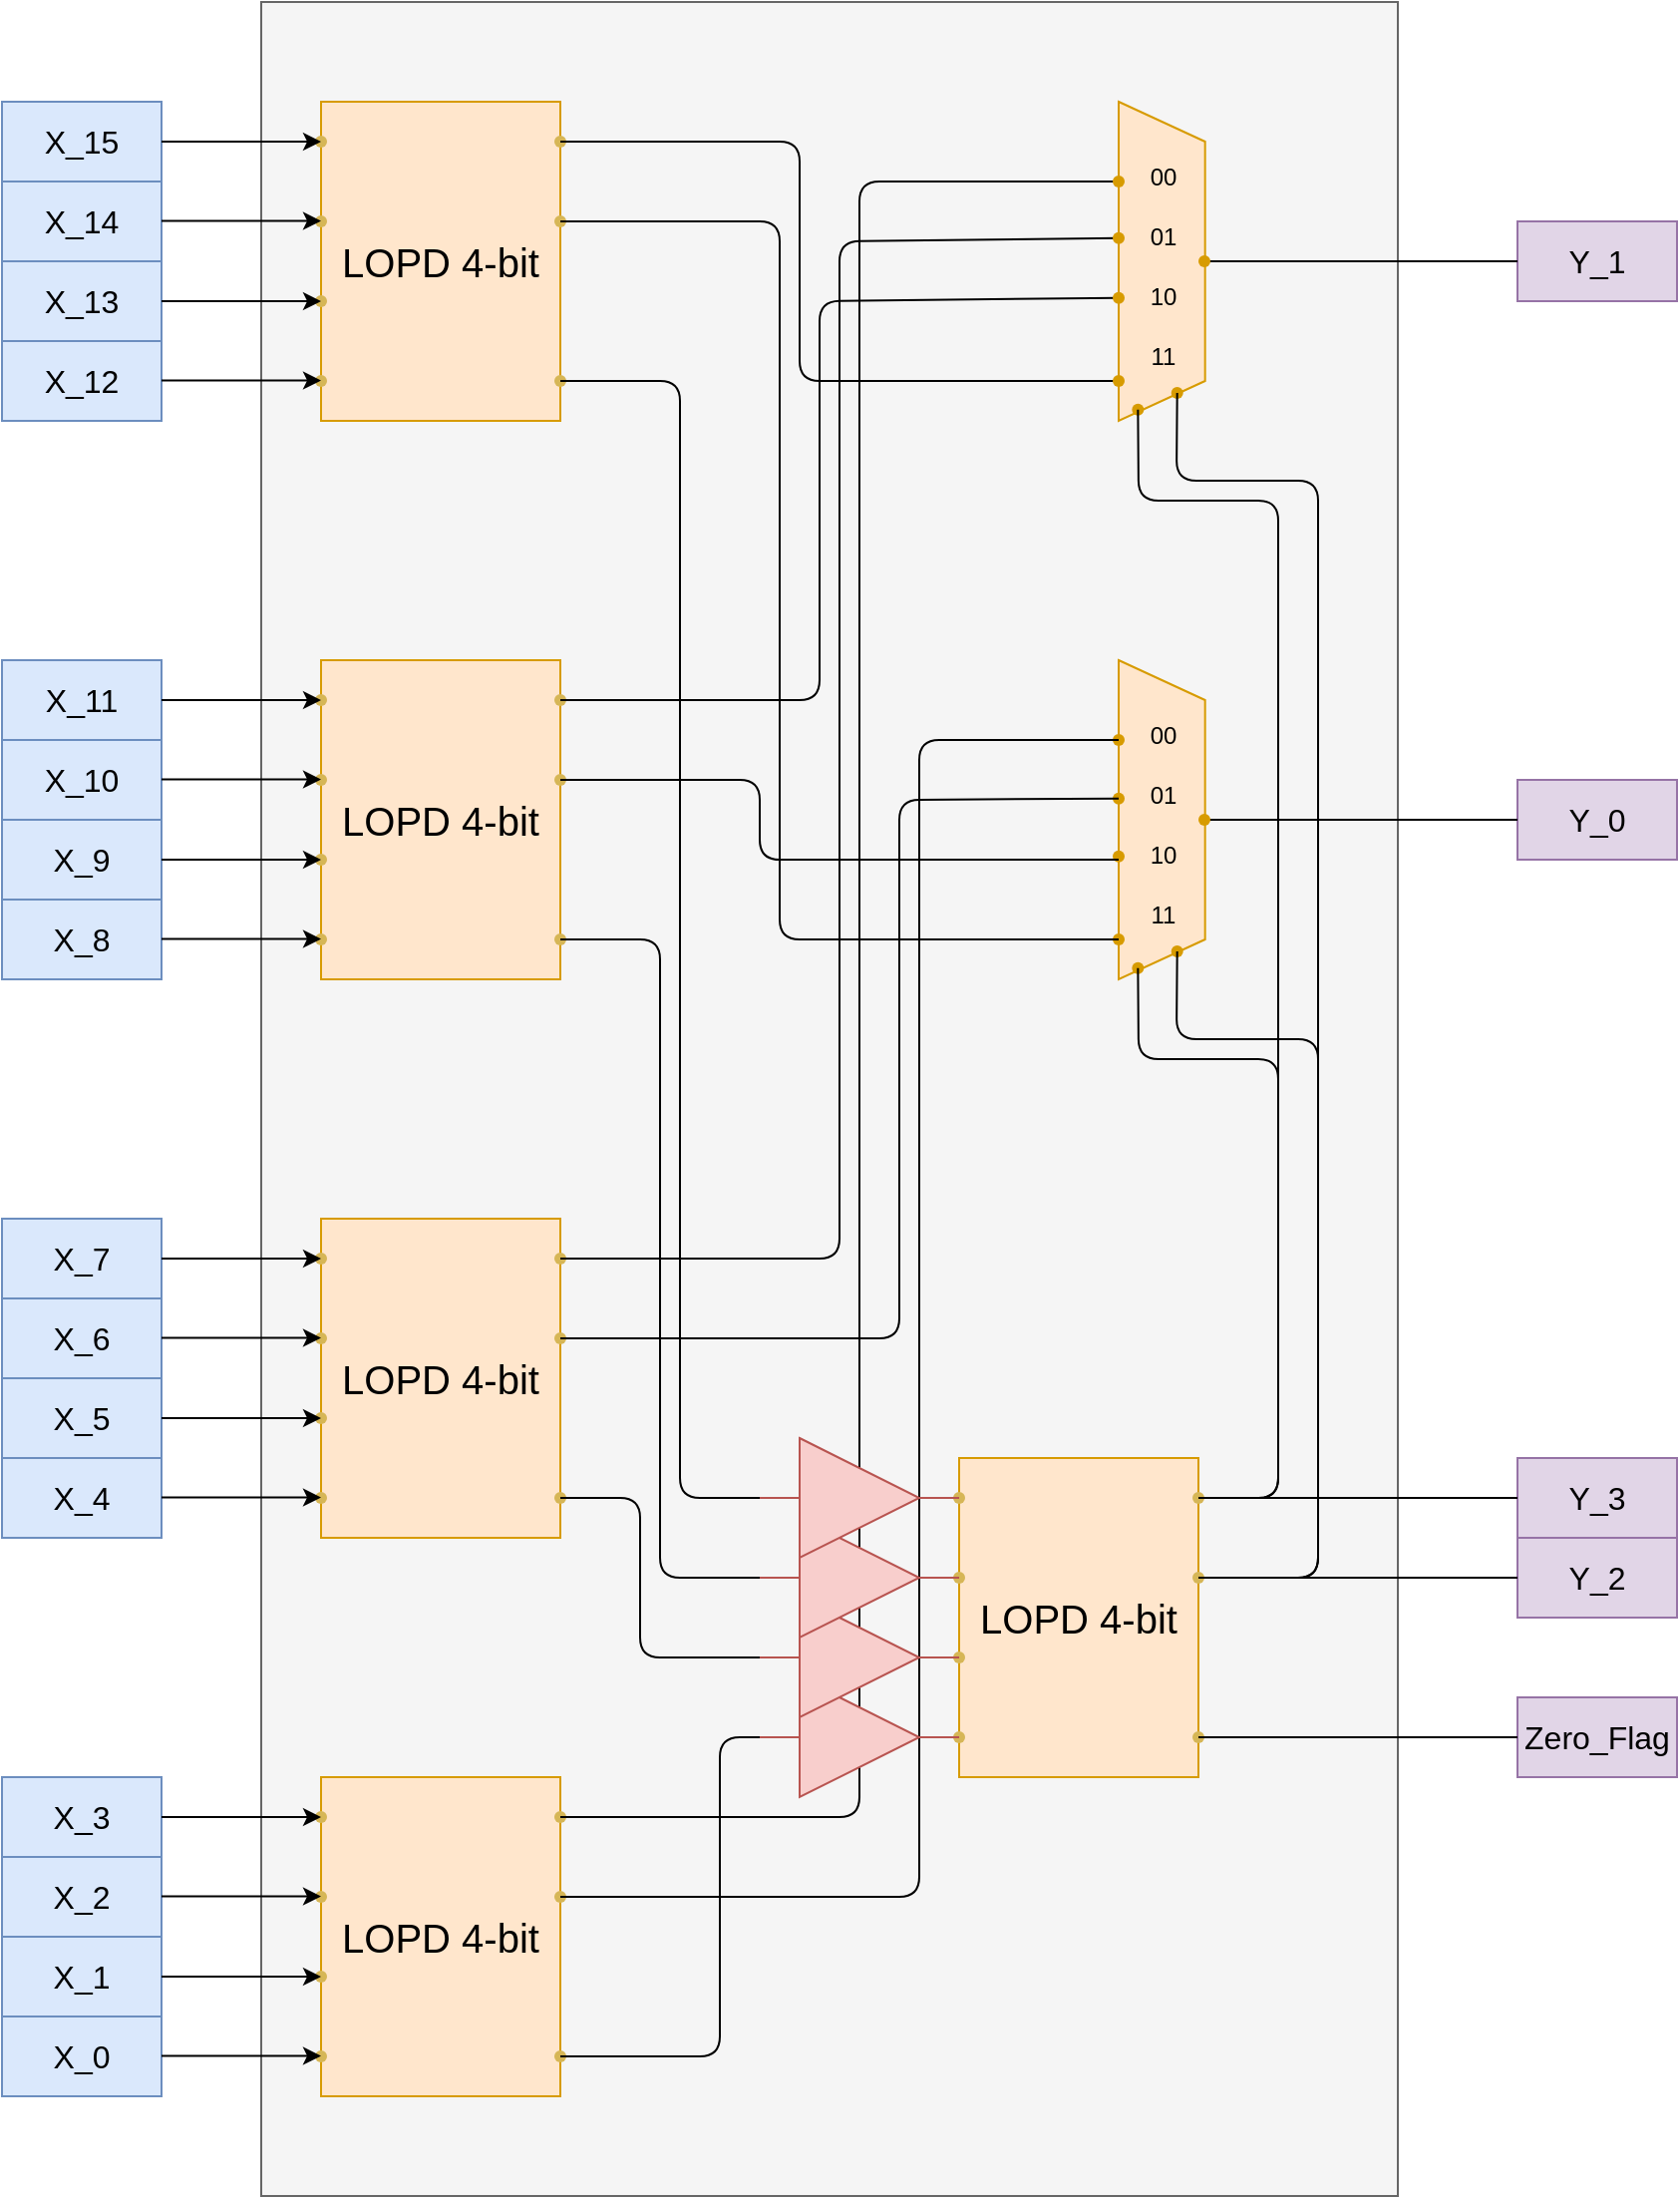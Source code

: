 <mxfile>
    <diagram id="hnjZKtSY5Ycaahe4N8h5" name="Page-1">
        <mxGraphModel dx="1975" dy="1495" grid="1" gridSize="10" guides="1" tooltips="1" connect="1" arrows="1" fold="1" page="1" pageScale="1" pageWidth="850" pageHeight="1100" math="0" shadow="0">
            <root>
                <mxCell id="0"/>
                <mxCell id="1" parent="0"/>
                <mxCell id="177" value="" style="rounded=0;whiteSpace=wrap;html=1;fillColor=#f5f5f5;fontColor=#333333;strokeColor=#666666;" vertex="1" parent="1">
                    <mxGeometry x="130" y="70" width="570" height="1100" as="geometry"/>
                </mxCell>
                <mxCell id="2" value="" style="group" vertex="1" connectable="0" parent="1">
                    <mxGeometry y="120" width="290" height="160" as="geometry"/>
                </mxCell>
                <mxCell id="3" value="" style="group" vertex="1" connectable="0" parent="2">
                    <mxGeometry x="150" width="140" height="160" as="geometry"/>
                </mxCell>
                <mxCell id="4" value="&lt;font style=&quot;font-size: 20px;&quot;&gt;LOPD 4-bit&lt;/font&gt;" style="whiteSpace=wrap;html=1;fillColor=#ffe6cc;strokeColor=#d79b00;" vertex="1" parent="3">
                    <mxGeometry x="10" width="120" height="160" as="geometry"/>
                </mxCell>
                <mxCell id="5" value="" style="shape=waypoint;sketch=0;size=6;pointerEvents=1;points=[];fillColor=#fff2cc;resizable=0;rotatable=0;perimeter=centerPerimeter;snapToPoint=1;strokeColor=#d6b656;" vertex="1" parent="3">
                    <mxGeometry y="10" width="20" height="20" as="geometry"/>
                </mxCell>
                <mxCell id="6" value="" style="shape=waypoint;sketch=0;size=6;pointerEvents=1;points=[];fillColor=#fff2cc;resizable=0;rotatable=0;perimeter=centerPerimeter;snapToPoint=1;strokeColor=#d6b656;" vertex="1" parent="3">
                    <mxGeometry y="50" width="20" height="20" as="geometry"/>
                </mxCell>
                <mxCell id="7" value="" style="shape=waypoint;sketch=0;size=6;pointerEvents=1;points=[];fillColor=#fff2cc;resizable=0;rotatable=0;perimeter=centerPerimeter;snapToPoint=1;strokeColor=#d6b656;" vertex="1" parent="3">
                    <mxGeometry y="90" width="20" height="20" as="geometry"/>
                </mxCell>
                <mxCell id="8" value="" style="shape=waypoint;sketch=0;size=6;pointerEvents=1;points=[];fillColor=#fff2cc;resizable=0;rotatable=0;perimeter=centerPerimeter;snapToPoint=1;strokeColor=#d6b656;" vertex="1" parent="3">
                    <mxGeometry y="130" width="20" height="20" as="geometry"/>
                </mxCell>
                <mxCell id="9" value="" style="shape=waypoint;sketch=0;size=6;pointerEvents=1;points=[];fillColor=#fff2cc;resizable=0;rotatable=0;perimeter=centerPerimeter;snapToPoint=1;strokeColor=#d6b656;" vertex="1" parent="3">
                    <mxGeometry x="120" y="10" width="20" height="20" as="geometry"/>
                </mxCell>
                <mxCell id="10" value="" style="shape=waypoint;sketch=0;size=6;pointerEvents=1;points=[];fillColor=#fff2cc;resizable=0;rotatable=0;perimeter=centerPerimeter;snapToPoint=1;strokeColor=#d6b656;" vertex="1" parent="3">
                    <mxGeometry x="120" y="50" width="20" height="20" as="geometry"/>
                </mxCell>
                <mxCell id="11" value="" style="shape=waypoint;sketch=0;size=6;pointerEvents=1;points=[];fillColor=#fff2cc;resizable=0;rotatable=0;perimeter=centerPerimeter;snapToPoint=1;strokeColor=#d6b656;" vertex="1" parent="3">
                    <mxGeometry x="120" y="130" width="20" height="20" as="geometry"/>
                </mxCell>
                <mxCell id="12" value="&lt;font style=&quot;font-size: 16px;&quot;&gt;X_15&lt;/font&gt;" style="whiteSpace=wrap;html=1;fillColor=#dae8fc;strokeColor=#6c8ebf;" vertex="1" parent="2">
                    <mxGeometry width="80" height="40" as="geometry"/>
                </mxCell>
                <mxCell id="13" value="&lt;font style=&quot;font-size: 16px;&quot;&gt;X_14&lt;/font&gt;" style="whiteSpace=wrap;html=1;fillColor=#dae8fc;strokeColor=#6c8ebf;" vertex="1" parent="2">
                    <mxGeometry y="40" width="80" height="40" as="geometry"/>
                </mxCell>
                <mxCell id="14" value="&lt;font style=&quot;font-size: 16px;&quot;&gt;X_13&lt;/font&gt;" style="whiteSpace=wrap;html=1;fillColor=#dae8fc;strokeColor=#6c8ebf;" vertex="1" parent="2">
                    <mxGeometry y="80" width="80" height="40" as="geometry"/>
                </mxCell>
                <mxCell id="15" value="&lt;font style=&quot;font-size: 16px;&quot;&gt;X_12&lt;/font&gt;" style="whiteSpace=wrap;html=1;fillColor=#dae8fc;strokeColor=#6c8ebf;" vertex="1" parent="2">
                    <mxGeometry y="120" width="80" height="40" as="geometry"/>
                </mxCell>
                <mxCell id="16" value="" style="edgeStyle=none;orthogonalLoop=1;jettySize=auto;html=1;exitX=1;exitY=0.5;exitDx=0;exitDy=0;entryX=0.15;entryY=0.64;entryDx=0;entryDy=0;entryPerimeter=0;" edge="1" parent="2" source="12" target="5">
                    <mxGeometry width="100" relative="1" as="geometry">
                        <mxPoint x="70" y="-10" as="sourcePoint"/>
                        <mxPoint x="170" y="-10" as="targetPoint"/>
                        <Array as="points"/>
                    </mxGeometry>
                </mxCell>
                <mxCell id="17" value="" style="edgeStyle=none;orthogonalLoop=1;jettySize=auto;html=1;exitX=1;exitY=0.5;exitDx=0;exitDy=0;entryX=0.15;entryY=0.64;entryDx=0;entryDy=0;entryPerimeter=0;" edge="1" parent="2">
                    <mxGeometry width="100" relative="1" as="geometry">
                        <mxPoint x="80" y="59.76" as="sourcePoint"/>
                        <mxPoint x="160" y="59.76" as="targetPoint"/>
                        <Array as="points"/>
                    </mxGeometry>
                </mxCell>
                <mxCell id="18" value="" style="edgeStyle=none;orthogonalLoop=1;jettySize=auto;html=1;exitX=1;exitY=0.5;exitDx=0;exitDy=0;entryX=0.15;entryY=0.64;entryDx=0;entryDy=0;entryPerimeter=0;" edge="1" parent="2">
                    <mxGeometry width="100" relative="1" as="geometry">
                        <mxPoint x="80" y="100" as="sourcePoint"/>
                        <mxPoint x="160" y="100" as="targetPoint"/>
                        <Array as="points"/>
                    </mxGeometry>
                </mxCell>
                <mxCell id="19" value="" style="edgeStyle=none;orthogonalLoop=1;jettySize=auto;html=1;exitX=1;exitY=0.5;exitDx=0;exitDy=0;entryX=0.15;entryY=0.64;entryDx=0;entryDy=0;entryPerimeter=0;" edge="1" parent="2">
                    <mxGeometry width="100" relative="1" as="geometry">
                        <mxPoint x="80" y="139.76" as="sourcePoint"/>
                        <mxPoint x="160" y="139.76" as="targetPoint"/>
                        <Array as="points"/>
                    </mxGeometry>
                </mxCell>
                <mxCell id="20" value="" style="group" vertex="1" connectable="0" parent="1">
                    <mxGeometry y="400" width="290" height="160" as="geometry"/>
                </mxCell>
                <mxCell id="21" value="" style="group" vertex="1" connectable="0" parent="20">
                    <mxGeometry x="150" width="140" height="160" as="geometry"/>
                </mxCell>
                <mxCell id="22" value="&lt;font style=&quot;font-size: 20px;&quot;&gt;LOPD 4-bit&lt;/font&gt;" style="whiteSpace=wrap;html=1;fillColor=#ffe6cc;strokeColor=#d79b00;" vertex="1" parent="21">
                    <mxGeometry x="10" width="120" height="160" as="geometry"/>
                </mxCell>
                <mxCell id="23" value="" style="shape=waypoint;sketch=0;size=6;pointerEvents=1;points=[];fillColor=#fff2cc;resizable=0;rotatable=0;perimeter=centerPerimeter;snapToPoint=1;strokeColor=#d6b656;" vertex="1" parent="21">
                    <mxGeometry y="10" width="20" height="20" as="geometry"/>
                </mxCell>
                <mxCell id="24" value="" style="shape=waypoint;sketch=0;size=6;pointerEvents=1;points=[];fillColor=#fff2cc;resizable=0;rotatable=0;perimeter=centerPerimeter;snapToPoint=1;strokeColor=#d6b656;" vertex="1" parent="21">
                    <mxGeometry y="50" width="20" height="20" as="geometry"/>
                </mxCell>
                <mxCell id="25" value="" style="shape=waypoint;sketch=0;size=6;pointerEvents=1;points=[];fillColor=#fff2cc;resizable=0;rotatable=0;perimeter=centerPerimeter;snapToPoint=1;strokeColor=#d6b656;" vertex="1" parent="21">
                    <mxGeometry y="90" width="20" height="20" as="geometry"/>
                </mxCell>
                <mxCell id="26" value="" style="shape=waypoint;sketch=0;size=6;pointerEvents=1;points=[];fillColor=#fff2cc;resizable=0;rotatable=0;perimeter=centerPerimeter;snapToPoint=1;strokeColor=#d6b656;" vertex="1" parent="21">
                    <mxGeometry y="130" width="20" height="20" as="geometry"/>
                </mxCell>
                <mxCell id="27" value="" style="shape=waypoint;sketch=0;size=6;pointerEvents=1;points=[];fillColor=#fff2cc;resizable=0;rotatable=0;perimeter=centerPerimeter;snapToPoint=1;strokeColor=#d6b656;" vertex="1" parent="21">
                    <mxGeometry x="120" y="10" width="20" height="20" as="geometry"/>
                </mxCell>
                <mxCell id="28" value="" style="shape=waypoint;sketch=0;size=6;pointerEvents=1;points=[];fillColor=#fff2cc;resizable=0;rotatable=0;perimeter=centerPerimeter;snapToPoint=1;strokeColor=#d6b656;" vertex="1" parent="21">
                    <mxGeometry x="120" y="50" width="20" height="20" as="geometry"/>
                </mxCell>
                <mxCell id="29" value="" style="shape=waypoint;sketch=0;size=6;pointerEvents=1;points=[];fillColor=#fff2cc;resizable=0;rotatable=0;perimeter=centerPerimeter;snapToPoint=1;strokeColor=#d6b656;" vertex="1" parent="21">
                    <mxGeometry x="120" y="130" width="20" height="20" as="geometry"/>
                </mxCell>
                <mxCell id="30" value="&lt;font style=&quot;font-size: 16px;&quot;&gt;X_11&lt;/font&gt;" style="whiteSpace=wrap;html=1;fillColor=#dae8fc;strokeColor=#6c8ebf;" vertex="1" parent="20">
                    <mxGeometry width="80" height="40" as="geometry"/>
                </mxCell>
                <mxCell id="31" value="&lt;font style=&quot;font-size: 16px;&quot;&gt;X_10&lt;/font&gt;" style="whiteSpace=wrap;html=1;fillColor=#dae8fc;strokeColor=#6c8ebf;" vertex="1" parent="20">
                    <mxGeometry y="40" width="80" height="40" as="geometry"/>
                </mxCell>
                <mxCell id="32" value="&lt;font style=&quot;font-size: 16px;&quot;&gt;X_9&lt;/font&gt;" style="whiteSpace=wrap;html=1;fillColor=#dae8fc;strokeColor=#6c8ebf;" vertex="1" parent="20">
                    <mxGeometry y="80" width="80" height="40" as="geometry"/>
                </mxCell>
                <mxCell id="33" value="&lt;font style=&quot;font-size: 16px;&quot;&gt;X_8&lt;/font&gt;" style="whiteSpace=wrap;html=1;fillColor=#dae8fc;strokeColor=#6c8ebf;" vertex="1" parent="20">
                    <mxGeometry y="120" width="80" height="40" as="geometry"/>
                </mxCell>
                <mxCell id="34" value="" style="edgeStyle=none;orthogonalLoop=1;jettySize=auto;html=1;exitX=1;exitY=0.5;exitDx=0;exitDy=0;entryX=0.15;entryY=0.64;entryDx=0;entryDy=0;entryPerimeter=0;" edge="1" parent="20" source="30" target="23">
                    <mxGeometry width="100" relative="1" as="geometry">
                        <mxPoint x="70" y="-10" as="sourcePoint"/>
                        <mxPoint x="170" y="-10" as="targetPoint"/>
                        <Array as="points"/>
                    </mxGeometry>
                </mxCell>
                <mxCell id="35" value="" style="edgeStyle=none;orthogonalLoop=1;jettySize=auto;html=1;exitX=1;exitY=0.5;exitDx=0;exitDy=0;entryX=0.15;entryY=0.64;entryDx=0;entryDy=0;entryPerimeter=0;" edge="1" parent="20">
                    <mxGeometry width="100" relative="1" as="geometry">
                        <mxPoint x="80" y="59.76" as="sourcePoint"/>
                        <mxPoint x="160" y="59.76" as="targetPoint"/>
                        <Array as="points"/>
                    </mxGeometry>
                </mxCell>
                <mxCell id="36" value="" style="edgeStyle=none;orthogonalLoop=1;jettySize=auto;html=1;exitX=1;exitY=0.5;exitDx=0;exitDy=0;entryX=0.15;entryY=0.64;entryDx=0;entryDy=0;entryPerimeter=0;" edge="1" parent="20">
                    <mxGeometry width="100" relative="1" as="geometry">
                        <mxPoint x="80" y="100" as="sourcePoint"/>
                        <mxPoint x="160" y="100" as="targetPoint"/>
                        <Array as="points"/>
                    </mxGeometry>
                </mxCell>
                <mxCell id="37" value="" style="edgeStyle=none;orthogonalLoop=1;jettySize=auto;html=1;exitX=1;exitY=0.5;exitDx=0;exitDy=0;entryX=0.15;entryY=0.64;entryDx=0;entryDy=0;entryPerimeter=0;" edge="1" parent="20">
                    <mxGeometry width="100" relative="1" as="geometry">
                        <mxPoint x="80" y="139.76" as="sourcePoint"/>
                        <mxPoint x="160" y="139.76" as="targetPoint"/>
                        <Array as="points"/>
                    </mxGeometry>
                </mxCell>
                <mxCell id="38" value="" style="group" vertex="1" connectable="0" parent="1">
                    <mxGeometry y="680" width="290" height="160" as="geometry"/>
                </mxCell>
                <mxCell id="39" value="" style="group" vertex="1" connectable="0" parent="38">
                    <mxGeometry x="150" width="140" height="160" as="geometry"/>
                </mxCell>
                <mxCell id="40" value="&lt;font style=&quot;font-size: 20px;&quot;&gt;LOPD 4-bit&lt;/font&gt;" style="whiteSpace=wrap;html=1;fillColor=#ffe6cc;strokeColor=#d79b00;" vertex="1" parent="39">
                    <mxGeometry x="10" width="120" height="160" as="geometry"/>
                </mxCell>
                <mxCell id="41" value="" style="shape=waypoint;sketch=0;size=6;pointerEvents=1;points=[];fillColor=#fff2cc;resizable=0;rotatable=0;perimeter=centerPerimeter;snapToPoint=1;strokeColor=#d6b656;" vertex="1" parent="39">
                    <mxGeometry y="10" width="20" height="20" as="geometry"/>
                </mxCell>
                <mxCell id="42" value="" style="shape=waypoint;sketch=0;size=6;pointerEvents=1;points=[];fillColor=#fff2cc;resizable=0;rotatable=0;perimeter=centerPerimeter;snapToPoint=1;strokeColor=#d6b656;" vertex="1" parent="39">
                    <mxGeometry y="50" width="20" height="20" as="geometry"/>
                </mxCell>
                <mxCell id="43" value="" style="shape=waypoint;sketch=0;size=6;pointerEvents=1;points=[];fillColor=#fff2cc;resizable=0;rotatable=0;perimeter=centerPerimeter;snapToPoint=1;strokeColor=#d6b656;" vertex="1" parent="39">
                    <mxGeometry y="90" width="20" height="20" as="geometry"/>
                </mxCell>
                <mxCell id="44" value="" style="shape=waypoint;sketch=0;size=6;pointerEvents=1;points=[];fillColor=#fff2cc;resizable=0;rotatable=0;perimeter=centerPerimeter;snapToPoint=1;strokeColor=#d6b656;" vertex="1" parent="39">
                    <mxGeometry y="130" width="20" height="20" as="geometry"/>
                </mxCell>
                <mxCell id="45" value="" style="shape=waypoint;sketch=0;size=6;pointerEvents=1;points=[];fillColor=#fff2cc;resizable=0;rotatable=0;perimeter=centerPerimeter;snapToPoint=1;strokeColor=#d6b656;" vertex="1" parent="39">
                    <mxGeometry x="120" y="10" width="20" height="20" as="geometry"/>
                </mxCell>
                <mxCell id="46" value="" style="shape=waypoint;sketch=0;size=6;pointerEvents=1;points=[];fillColor=#fff2cc;resizable=0;rotatable=0;perimeter=centerPerimeter;snapToPoint=1;strokeColor=#d6b656;" vertex="1" parent="39">
                    <mxGeometry x="120" y="50" width="20" height="20" as="geometry"/>
                </mxCell>
                <mxCell id="47" value="" style="shape=waypoint;sketch=0;size=6;pointerEvents=1;points=[];fillColor=#fff2cc;resizable=0;rotatable=0;perimeter=centerPerimeter;snapToPoint=1;strokeColor=#d6b656;" vertex="1" parent="39">
                    <mxGeometry x="120" y="130" width="20" height="20" as="geometry"/>
                </mxCell>
                <mxCell id="48" value="&lt;font style=&quot;font-size: 16px;&quot;&gt;X_7&lt;/font&gt;" style="whiteSpace=wrap;html=1;fillColor=#dae8fc;strokeColor=#6c8ebf;" vertex="1" parent="38">
                    <mxGeometry width="80" height="40" as="geometry"/>
                </mxCell>
                <mxCell id="49" value="&lt;font style=&quot;font-size: 16px;&quot;&gt;X_6&lt;/font&gt;" style="whiteSpace=wrap;html=1;fillColor=#dae8fc;strokeColor=#6c8ebf;" vertex="1" parent="38">
                    <mxGeometry y="40" width="80" height="40" as="geometry"/>
                </mxCell>
                <mxCell id="50" value="&lt;font style=&quot;font-size: 16px;&quot;&gt;X_5&lt;/font&gt;" style="whiteSpace=wrap;html=1;fillColor=#dae8fc;strokeColor=#6c8ebf;" vertex="1" parent="38">
                    <mxGeometry y="80" width="80" height="40" as="geometry"/>
                </mxCell>
                <mxCell id="51" value="&lt;font style=&quot;font-size: 16px;&quot;&gt;X_4&lt;/font&gt;" style="whiteSpace=wrap;html=1;fillColor=#dae8fc;strokeColor=#6c8ebf;" vertex="1" parent="38">
                    <mxGeometry y="120" width="80" height="40" as="geometry"/>
                </mxCell>
                <mxCell id="52" value="" style="edgeStyle=none;orthogonalLoop=1;jettySize=auto;html=1;exitX=1;exitY=0.5;exitDx=0;exitDy=0;entryX=0.15;entryY=0.64;entryDx=0;entryDy=0;entryPerimeter=0;" edge="1" parent="38" source="48" target="41">
                    <mxGeometry width="100" relative="1" as="geometry">
                        <mxPoint x="70" y="-10" as="sourcePoint"/>
                        <mxPoint x="170" y="-10" as="targetPoint"/>
                        <Array as="points"/>
                    </mxGeometry>
                </mxCell>
                <mxCell id="53" value="" style="edgeStyle=none;orthogonalLoop=1;jettySize=auto;html=1;exitX=1;exitY=0.5;exitDx=0;exitDy=0;entryX=0.15;entryY=0.64;entryDx=0;entryDy=0;entryPerimeter=0;" edge="1" parent="38">
                    <mxGeometry width="100" relative="1" as="geometry">
                        <mxPoint x="80" y="59.76" as="sourcePoint"/>
                        <mxPoint x="160" y="59.76" as="targetPoint"/>
                        <Array as="points"/>
                    </mxGeometry>
                </mxCell>
                <mxCell id="54" value="" style="edgeStyle=none;orthogonalLoop=1;jettySize=auto;html=1;exitX=1;exitY=0.5;exitDx=0;exitDy=0;entryX=0.15;entryY=0.64;entryDx=0;entryDy=0;entryPerimeter=0;" edge="1" parent="38">
                    <mxGeometry width="100" relative="1" as="geometry">
                        <mxPoint x="80" y="100" as="sourcePoint"/>
                        <mxPoint x="160" y="100" as="targetPoint"/>
                        <Array as="points"/>
                    </mxGeometry>
                </mxCell>
                <mxCell id="55" value="" style="edgeStyle=none;orthogonalLoop=1;jettySize=auto;html=1;exitX=1;exitY=0.5;exitDx=0;exitDy=0;entryX=0.15;entryY=0.64;entryDx=0;entryDy=0;entryPerimeter=0;" edge="1" parent="38">
                    <mxGeometry width="100" relative="1" as="geometry">
                        <mxPoint x="80" y="139.76" as="sourcePoint"/>
                        <mxPoint x="160" y="139.76" as="targetPoint"/>
                        <Array as="points"/>
                    </mxGeometry>
                </mxCell>
                <mxCell id="56" value="" style="group" vertex="1" connectable="0" parent="1">
                    <mxGeometry y="960" width="290" height="160" as="geometry"/>
                </mxCell>
                <mxCell id="57" value="" style="group" vertex="1" connectable="0" parent="56">
                    <mxGeometry x="150" width="140" height="160" as="geometry"/>
                </mxCell>
                <mxCell id="58" value="&lt;font style=&quot;font-size: 20px;&quot;&gt;LOPD 4-bit&lt;/font&gt;" style="whiteSpace=wrap;html=1;fillColor=#ffe6cc;strokeColor=#d79b00;" vertex="1" parent="57">
                    <mxGeometry x="10" width="120" height="160" as="geometry"/>
                </mxCell>
                <mxCell id="59" value="" style="shape=waypoint;sketch=0;size=6;pointerEvents=1;points=[];fillColor=#fff2cc;resizable=0;rotatable=0;perimeter=centerPerimeter;snapToPoint=1;strokeColor=#d6b656;" vertex="1" parent="57">
                    <mxGeometry y="10" width="20" height="20" as="geometry"/>
                </mxCell>
                <mxCell id="60" value="" style="shape=waypoint;sketch=0;size=6;pointerEvents=1;points=[];fillColor=#fff2cc;resizable=0;rotatable=0;perimeter=centerPerimeter;snapToPoint=1;strokeColor=#d6b656;" vertex="1" parent="57">
                    <mxGeometry y="50" width="20" height="20" as="geometry"/>
                </mxCell>
                <mxCell id="61" value="" style="shape=waypoint;sketch=0;size=6;pointerEvents=1;points=[];fillColor=#fff2cc;resizable=0;rotatable=0;perimeter=centerPerimeter;snapToPoint=1;strokeColor=#d6b656;" vertex="1" parent="57">
                    <mxGeometry y="90" width="20" height="20" as="geometry"/>
                </mxCell>
                <mxCell id="62" value="" style="shape=waypoint;sketch=0;size=6;pointerEvents=1;points=[];fillColor=#fff2cc;resizable=0;rotatable=0;perimeter=centerPerimeter;snapToPoint=1;strokeColor=#d6b656;" vertex="1" parent="57">
                    <mxGeometry y="130" width="20" height="20" as="geometry"/>
                </mxCell>
                <mxCell id="63" value="" style="shape=waypoint;sketch=0;size=6;pointerEvents=1;points=[];fillColor=#fff2cc;resizable=0;rotatable=0;perimeter=centerPerimeter;snapToPoint=1;strokeColor=#d6b656;" vertex="1" parent="57">
                    <mxGeometry x="120" y="10" width="20" height="20" as="geometry"/>
                </mxCell>
                <mxCell id="64" value="" style="shape=waypoint;sketch=0;size=6;pointerEvents=1;points=[];fillColor=#fff2cc;resizable=0;rotatable=0;perimeter=centerPerimeter;snapToPoint=1;strokeColor=#d6b656;" vertex="1" parent="57">
                    <mxGeometry x="120" y="50" width="20" height="20" as="geometry"/>
                </mxCell>
                <mxCell id="65" value="" style="shape=waypoint;sketch=0;size=6;pointerEvents=1;points=[];fillColor=#fff2cc;resizable=0;rotatable=0;perimeter=centerPerimeter;snapToPoint=1;strokeColor=#d6b656;" vertex="1" parent="57">
                    <mxGeometry x="120" y="130" width="20" height="20" as="geometry"/>
                </mxCell>
                <mxCell id="66" value="&lt;font style=&quot;font-size: 16px;&quot;&gt;X_3&lt;/font&gt;" style="whiteSpace=wrap;html=1;fillColor=#dae8fc;strokeColor=#6c8ebf;" vertex="1" parent="56">
                    <mxGeometry width="80" height="40" as="geometry"/>
                </mxCell>
                <mxCell id="67" value="&lt;font style=&quot;font-size: 16px;&quot;&gt;X_2&lt;/font&gt;" style="whiteSpace=wrap;html=1;fillColor=#dae8fc;strokeColor=#6c8ebf;" vertex="1" parent="56">
                    <mxGeometry y="40" width="80" height="40" as="geometry"/>
                </mxCell>
                <mxCell id="68" value="&lt;font style=&quot;font-size: 16px;&quot;&gt;X_1&lt;/font&gt;" style="whiteSpace=wrap;html=1;fillColor=#dae8fc;strokeColor=#6c8ebf;" vertex="1" parent="56">
                    <mxGeometry y="80" width="80" height="40" as="geometry"/>
                </mxCell>
                <mxCell id="69" value="&lt;font style=&quot;font-size: 16px;&quot;&gt;X_0&lt;/font&gt;" style="whiteSpace=wrap;html=1;fillColor=#dae8fc;strokeColor=#6c8ebf;" vertex="1" parent="56">
                    <mxGeometry y="120" width="80" height="40" as="geometry"/>
                </mxCell>
                <mxCell id="70" value="" style="edgeStyle=none;orthogonalLoop=1;jettySize=auto;html=1;exitX=1;exitY=0.5;exitDx=0;exitDy=0;entryX=0.15;entryY=0.64;entryDx=0;entryDy=0;entryPerimeter=0;" edge="1" parent="56" source="66" target="59">
                    <mxGeometry width="100" relative="1" as="geometry">
                        <mxPoint x="70" y="-10" as="sourcePoint"/>
                        <mxPoint x="170" y="-10" as="targetPoint"/>
                        <Array as="points"/>
                    </mxGeometry>
                </mxCell>
                <mxCell id="71" value="" style="edgeStyle=none;orthogonalLoop=1;jettySize=auto;html=1;exitX=1;exitY=0.5;exitDx=0;exitDy=0;entryX=0.15;entryY=0.64;entryDx=0;entryDy=0;entryPerimeter=0;" edge="1" parent="56">
                    <mxGeometry width="100" relative="1" as="geometry">
                        <mxPoint x="80" y="59.76" as="sourcePoint"/>
                        <mxPoint x="160" y="59.76" as="targetPoint"/>
                        <Array as="points"/>
                    </mxGeometry>
                </mxCell>
                <mxCell id="72" value="" style="edgeStyle=none;orthogonalLoop=1;jettySize=auto;html=1;exitX=1;exitY=0.5;exitDx=0;exitDy=0;entryX=0.15;entryY=0.64;entryDx=0;entryDy=0;entryPerimeter=0;" edge="1" parent="56">
                    <mxGeometry width="100" relative="1" as="geometry">
                        <mxPoint x="80" y="100" as="sourcePoint"/>
                        <mxPoint x="160" y="100" as="targetPoint"/>
                        <Array as="points"/>
                    </mxGeometry>
                </mxCell>
                <mxCell id="73" value="" style="edgeStyle=none;orthogonalLoop=1;jettySize=auto;html=1;exitX=1;exitY=0.5;exitDx=0;exitDy=0;entryX=0.15;entryY=0.64;entryDx=0;entryDy=0;entryPerimeter=0;" edge="1" parent="56">
                    <mxGeometry width="100" relative="1" as="geometry">
                        <mxPoint x="80" y="139.76" as="sourcePoint"/>
                        <mxPoint x="160" y="139.76" as="targetPoint"/>
                        <Array as="points"/>
                    </mxGeometry>
                </mxCell>
                <mxCell id="104" value="" style="endArrow=none;html=1;entryX=0.364;entryY=0.617;entryDx=0;entryDy=0;entryPerimeter=0;exitX=0.96;exitY=0.45;exitDx=0;exitDy=0;exitPerimeter=0;" edge="1" parent="1" source="63" target="88">
                    <mxGeometry width="50" height="50" relative="1" as="geometry">
                        <mxPoint x="390" y="100" as="sourcePoint"/>
                        <mxPoint x="440" y="50" as="targetPoint"/>
                        <Array as="points">
                            <mxPoint x="430" y="980"/>
                            <mxPoint x="430" y="160"/>
                        </Array>
                    </mxGeometry>
                </mxCell>
                <mxCell id="105" value="" style="endArrow=none;html=1;exitX=0.96;exitY=0.64;exitDx=0;exitDy=0;exitPerimeter=0;entryX=0.007;entryY=0.283;entryDx=0;entryDy=0;entryPerimeter=0;" edge="1" parent="1" source="9" target="91">
                    <mxGeometry width="50" height="50" relative="1" as="geometry">
                        <mxPoint x="400" y="110" as="sourcePoint"/>
                        <mxPoint x="500" y="240" as="targetPoint"/>
                        <Array as="points">
                            <mxPoint x="400" y="140"/>
                            <mxPoint x="400" y="260"/>
                        </Array>
                    </mxGeometry>
                </mxCell>
                <mxCell id="106" value="" style="endArrow=none;html=1;exitX=1.055;exitY=0.688;exitDx=0;exitDy=0;exitPerimeter=0;entryX=0.198;entryY=0.938;entryDx=0;entryDy=0;entryPerimeter=0;" edge="1" parent="1" source="27" target="90">
                    <mxGeometry width="50" height="50" relative="1" as="geometry">
                        <mxPoint x="340" y="420" as="sourcePoint"/>
                        <mxPoint x="390" y="370" as="targetPoint"/>
                        <Array as="points">
                            <mxPoint x="410" y="420"/>
                            <mxPoint x="410" y="220"/>
                        </Array>
                    </mxGeometry>
                </mxCell>
                <mxCell id="107" value="" style="endArrow=none;html=1;entryX=0.102;entryY=0.104;entryDx=0;entryDy=0;entryPerimeter=0;exitX=0.983;exitY=0.426;exitDx=0;exitDy=0;exitPerimeter=0;" edge="1" parent="1" source="45" target="89">
                    <mxGeometry width="50" height="50" relative="1" as="geometry">
                        <mxPoint x="400" y="110" as="sourcePoint"/>
                        <mxPoint x="450" y="60" as="targetPoint"/>
                        <Array as="points">
                            <mxPoint x="420" y="700"/>
                            <mxPoint x="420" y="190"/>
                        </Array>
                    </mxGeometry>
                </mxCell>
                <mxCell id="108" value="&lt;font style=&quot;font-size: 16px;&quot;&gt;Y_0&lt;/font&gt;" style="whiteSpace=wrap;html=1;fillColor=#e1d5e7;strokeColor=#9673a6;" vertex="1" parent="1">
                    <mxGeometry x="760" y="460" width="80" height="40" as="geometry"/>
                </mxCell>
                <mxCell id="109" value="&lt;font style=&quot;font-size: 16px;&quot;&gt;Y_1&lt;/font&gt;" style="whiteSpace=wrap;html=1;fillColor=#e1d5e7;strokeColor=#9673a6;" vertex="1" parent="1">
                    <mxGeometry x="760" y="180" width="80" height="40" as="geometry"/>
                </mxCell>
                <mxCell id="110" value="" style="endArrow=none;html=1;exitX=0.814;exitY=0.428;exitDx=0;exitDy=0;exitPerimeter=0;entryX=0;entryY=0.5;entryDx=0;entryDy=0;" edge="1" parent="1" source="92" target="109">
                    <mxGeometry width="50" height="50" relative="1" as="geometry">
                        <mxPoint x="750" y="310" as="sourcePoint"/>
                        <mxPoint x="800" y="260" as="targetPoint"/>
                    </mxGeometry>
                </mxCell>
                <mxCell id="111" value="" style="endArrow=none;html=1;exitX=0.729;exitY=0.4;exitDx=0;exitDy=0;exitPerimeter=0;entryX=0;entryY=0.5;entryDx=0;entryDy=0;" edge="1" parent="1" source="135" target="108">
                    <mxGeometry width="50" height="50" relative="1" as="geometry">
                        <mxPoint x="613" y="210" as="sourcePoint"/>
                        <mxPoint x="770" y="210" as="targetPoint"/>
                    </mxGeometry>
                </mxCell>
                <mxCell id="121" value="" style="group" vertex="1" connectable="0" parent="1">
                    <mxGeometry x="550" y="120.005" width="63" height="163.325" as="geometry"/>
                </mxCell>
                <mxCell id="87" value="" style="group" vertex="1" connectable="0" parent="121">
                    <mxGeometry x="10.005" width="43.335" height="163.325" as="geometry"/>
                </mxCell>
                <mxCell id="82" value="" style="shape=trapezoid;perimeter=trapezoidPerimeter;whiteSpace=wrap;html=1;fixedSize=1;rotation=90;fillColor=#ffe6cc;strokeColor=#d79b00;" vertex="1" parent="87">
                    <mxGeometry x="-58.335" y="58.335" width="160" height="43.33" as="geometry"/>
                </mxCell>
                <mxCell id="83" value="00" style="text;html=1;align=center;verticalAlign=middle;resizable=0;points=[];autosize=1;strokeColor=none;fillColor=none;" vertex="1" parent="87">
                    <mxGeometry x="1.665" y="23.325" width="40" height="30" as="geometry"/>
                </mxCell>
                <mxCell id="84" value="01" style="text;html=1;align=center;verticalAlign=middle;resizable=0;points=[];autosize=1;strokeColor=none;fillColor=none;" vertex="1" parent="87">
                    <mxGeometry x="1.665" y="53.325" width="40" height="30" as="geometry"/>
                </mxCell>
                <mxCell id="85" value="10" style="text;html=1;align=center;verticalAlign=middle;resizable=0;points=[];autosize=1;strokeColor=none;fillColor=none;" vertex="1" parent="87">
                    <mxGeometry x="1.665" y="83.325" width="40" height="30" as="geometry"/>
                </mxCell>
                <mxCell id="86" value="11" style="text;html=1;align=center;verticalAlign=middle;resizable=0;points=[];autosize=1;strokeColor=none;fillColor=none;" vertex="1" parent="87">
                    <mxGeometry x="1.665" y="113.325" width="40" height="30" as="geometry"/>
                </mxCell>
                <mxCell id="89" value="" style="shape=waypoint;sketch=0;size=6;pointerEvents=1;points=[];fillColor=#ffe6cc;resizable=0;rotatable=0;perimeter=centerPerimeter;snapToPoint=1;strokeColor=#d79b00;" vertex="1" parent="87">
                    <mxGeometry x="-10.005" y="58.335" width="20" height="20" as="geometry"/>
                </mxCell>
                <mxCell id="93" value="" style="shape=waypoint;sketch=0;size=6;pointerEvents=1;points=[];fillColor=#ffe6cc;resizable=0;rotatable=0;perimeter=centerPerimeter;snapToPoint=1;strokeColor=#d79b00;" vertex="1" parent="87">
                    <mxGeometry x="-0.335" y="144.325" width="20" height="20" as="geometry"/>
                </mxCell>
                <mxCell id="94" value="" style="shape=waypoint;sketch=0;size=6;pointerEvents=1;points=[];fillColor=#ffe6cc;resizable=0;rotatable=0;perimeter=centerPerimeter;snapToPoint=1;strokeColor=#d79b00;" vertex="1" parent="87">
                    <mxGeometry x="19.335" y="135.995" width="20" height="20" as="geometry"/>
                </mxCell>
                <mxCell id="88" value="" style="shape=waypoint;sketch=0;size=6;pointerEvents=1;points=[];fillColor=#ffe6cc;resizable=0;rotatable=0;perimeter=centerPerimeter;snapToPoint=1;strokeColor=#d79b00;" vertex="1" parent="121">
                    <mxGeometry y="29.995" width="20" height="20" as="geometry"/>
                </mxCell>
                <mxCell id="90" value="" style="shape=waypoint;sketch=0;size=6;pointerEvents=1;points=[];fillColor=#ffe6cc;resizable=0;rotatable=0;perimeter=centerPerimeter;snapToPoint=1;strokeColor=#d79b00;" vertex="1" parent="121">
                    <mxGeometry y="88.325" width="20" height="20" as="geometry"/>
                </mxCell>
                <mxCell id="91" value="" style="shape=waypoint;sketch=0;size=6;pointerEvents=1;points=[];fillColor=#ffe6cc;resizable=0;rotatable=0;perimeter=centerPerimeter;snapToPoint=1;strokeColor=#d79b00;" vertex="1" parent="121">
                    <mxGeometry y="129.995" width="20" height="20" as="geometry"/>
                </mxCell>
                <mxCell id="92" value="" style="shape=waypoint;sketch=0;size=6;pointerEvents=1;points=[];fillColor=#ffe6cc;resizable=0;rotatable=0;perimeter=centerPerimeter;snapToPoint=1;strokeColor=#d79b00;" vertex="1" parent="121">
                    <mxGeometry x="43" y="70.005" width="20" height="20" as="geometry"/>
                </mxCell>
                <mxCell id="122" value="" style="group" vertex="1" connectable="0" parent="1">
                    <mxGeometry x="550" y="400.005" width="63" height="163.325" as="geometry"/>
                </mxCell>
                <mxCell id="123" value="" style="group" vertex="1" connectable="0" parent="122">
                    <mxGeometry x="10.005" width="43.335" height="163.325" as="geometry"/>
                </mxCell>
                <mxCell id="124" value="" style="shape=trapezoid;perimeter=trapezoidPerimeter;whiteSpace=wrap;html=1;fixedSize=1;rotation=90;fillColor=#ffe6cc;strokeColor=#d79b00;" vertex="1" parent="123">
                    <mxGeometry x="-58.335" y="58.335" width="160" height="43.33" as="geometry"/>
                </mxCell>
                <mxCell id="125" value="00" style="text;html=1;align=center;verticalAlign=middle;resizable=0;points=[];autosize=1;strokeColor=none;fillColor=none;" vertex="1" parent="123">
                    <mxGeometry x="1.665" y="23.325" width="40" height="30" as="geometry"/>
                </mxCell>
                <mxCell id="126" value="01" style="text;html=1;align=center;verticalAlign=middle;resizable=0;points=[];autosize=1;strokeColor=none;fillColor=none;" vertex="1" parent="123">
                    <mxGeometry x="1.665" y="53.325" width="40" height="30" as="geometry"/>
                </mxCell>
                <mxCell id="127" value="10" style="text;html=1;align=center;verticalAlign=middle;resizable=0;points=[];autosize=1;strokeColor=none;fillColor=none;" vertex="1" parent="123">
                    <mxGeometry x="1.665" y="83.325" width="40" height="30" as="geometry"/>
                </mxCell>
                <mxCell id="128" value="11" style="text;html=1;align=center;verticalAlign=middle;resizable=0;points=[];autosize=1;strokeColor=none;fillColor=none;" vertex="1" parent="123">
                    <mxGeometry x="1.665" y="113.325" width="40" height="30" as="geometry"/>
                </mxCell>
                <mxCell id="129" value="" style="shape=waypoint;sketch=0;size=6;pointerEvents=1;points=[];fillColor=#ffe6cc;resizable=0;rotatable=0;perimeter=centerPerimeter;snapToPoint=1;strokeColor=#d79b00;" vertex="1" parent="123">
                    <mxGeometry x="-10.005" y="59.335" width="20" height="20" as="geometry"/>
                </mxCell>
                <mxCell id="130" value="" style="shape=waypoint;sketch=0;size=6;pointerEvents=1;points=[];fillColor=#ffe6cc;resizable=0;rotatable=0;perimeter=centerPerimeter;snapToPoint=1;strokeColor=#d79b00;" vertex="1" parent="123">
                    <mxGeometry x="-0.335" y="144.325" width="20" height="20" as="geometry"/>
                </mxCell>
                <mxCell id="131" value="" style="shape=waypoint;sketch=0;size=6;pointerEvents=1;points=[];fillColor=#ffe6cc;resizable=0;rotatable=0;perimeter=centerPerimeter;snapToPoint=1;strokeColor=#d79b00;" vertex="1" parent="123">
                    <mxGeometry x="19.335" y="135.995" width="20" height="20" as="geometry"/>
                </mxCell>
                <mxCell id="132" value="" style="shape=waypoint;sketch=0;size=6;pointerEvents=1;points=[];fillColor=#ffe6cc;resizable=0;rotatable=0;perimeter=centerPerimeter;snapToPoint=1;strokeColor=#d79b00;" vertex="1" parent="122">
                    <mxGeometry y="29.995" width="20" height="20" as="geometry"/>
                </mxCell>
                <mxCell id="133" value="" style="shape=waypoint;sketch=0;size=6;pointerEvents=1;points=[];fillColor=#ffe6cc;resizable=0;rotatable=0;perimeter=centerPerimeter;snapToPoint=1;strokeColor=#d79b00;" vertex="1" parent="122">
                    <mxGeometry y="88.325" width="20" height="20" as="geometry"/>
                </mxCell>
                <mxCell id="134" value="" style="shape=waypoint;sketch=0;size=6;pointerEvents=1;points=[];fillColor=#ffe6cc;resizable=0;rotatable=0;perimeter=centerPerimeter;snapToPoint=1;strokeColor=#d79b00;" vertex="1" parent="122">
                    <mxGeometry y="129.995" width="20" height="20" as="geometry"/>
                </mxCell>
                <mxCell id="135" value="" style="shape=waypoint;sketch=0;size=6;pointerEvents=1;points=[];fillColor=#ffe6cc;resizable=0;rotatable=0;perimeter=centerPerimeter;snapToPoint=1;strokeColor=#d79b00;" vertex="1" parent="122">
                    <mxGeometry x="43" y="70.005" width="20" height="20" as="geometry"/>
                </mxCell>
                <mxCell id="136" value="" style="endArrow=none;html=1;exitX=0.705;exitY=0.805;exitDx=0;exitDy=0;exitPerimeter=0;entryX=0.153;entryY=0.116;entryDx=0;entryDy=0;entryPerimeter=0;" edge="1" parent="1" source="10" target="134">
                    <mxGeometry width="50" height="50" relative="1" as="geometry">
                        <mxPoint x="510" y="390" as="sourcePoint"/>
                        <mxPoint x="560" y="340" as="targetPoint"/>
                        <Array as="points">
                            <mxPoint x="390" y="180"/>
                            <mxPoint x="390" y="540"/>
                        </Array>
                    </mxGeometry>
                </mxCell>
                <mxCell id="137" value="" style="endArrow=none;html=1;exitX=0.74;exitY=0.978;exitDx=0;exitDy=0;exitPerimeter=0;" edge="1" parent="1" source="28">
                    <mxGeometry width="50" height="50" relative="1" as="geometry">
                        <mxPoint x="510" y="550" as="sourcePoint"/>
                        <mxPoint x="560" y="500" as="targetPoint"/>
                        <Array as="points">
                            <mxPoint x="380" y="460"/>
                            <mxPoint x="380" y="500"/>
                        </Array>
                    </mxGeometry>
                </mxCell>
                <mxCell id="138" value="" style="endArrow=none;html=1;exitX=0.843;exitY=0.667;exitDx=0;exitDy=0;exitPerimeter=0;entryX=-0.053;entryY=0.457;entryDx=0;entryDy=0;entryPerimeter=0;" edge="1" parent="1" source="46" target="129">
                    <mxGeometry width="50" height="50" relative="1" as="geometry">
                        <mxPoint x="300" y="740" as="sourcePoint"/>
                        <mxPoint x="580" y="660" as="targetPoint"/>
                        <Array as="points">
                            <mxPoint x="450" y="740"/>
                            <mxPoint x="450" y="470"/>
                        </Array>
                    </mxGeometry>
                </mxCell>
                <mxCell id="139" value="" style="endArrow=none;html=1;exitX=1.2;exitY=0.6;exitDx=0;exitDy=0;exitPerimeter=0;entryX=0.45;entryY=0.85;entryDx=0;entryDy=0;entryPerimeter=0;" edge="1" parent="1" source="64" target="132">
                    <mxGeometry width="50" height="50" relative="1" as="geometry">
                        <mxPoint x="490" y="800" as="sourcePoint"/>
                        <mxPoint x="540" y="750" as="targetPoint"/>
                        <Array as="points">
                            <mxPoint x="460" y="1020"/>
                            <mxPoint x="460" y="440"/>
                        </Array>
                    </mxGeometry>
                </mxCell>
                <mxCell id="141" value="" style="group" vertex="1" connectable="0" parent="1">
                    <mxGeometry x="470" y="800" width="140" height="160" as="geometry"/>
                </mxCell>
                <mxCell id="142" value="&lt;font style=&quot;font-size: 20px;&quot;&gt;LOPD 4-bit&lt;/font&gt;" style="whiteSpace=wrap;html=1;fillColor=#ffe6cc;strokeColor=#d79b00;" vertex="1" parent="141">
                    <mxGeometry x="10" width="120" height="160" as="geometry"/>
                </mxCell>
                <mxCell id="143" value="" style="shape=waypoint;sketch=0;size=6;pointerEvents=1;points=[];fillColor=#fff2cc;resizable=0;rotatable=0;perimeter=centerPerimeter;snapToPoint=1;strokeColor=#d6b656;" vertex="1" parent="141">
                    <mxGeometry y="10" width="20" height="20" as="geometry"/>
                </mxCell>
                <mxCell id="144" value="" style="shape=waypoint;sketch=0;size=6;pointerEvents=1;points=[];fillColor=#fff2cc;resizable=0;rotatable=0;perimeter=centerPerimeter;snapToPoint=1;strokeColor=#d6b656;" vertex="1" parent="141">
                    <mxGeometry y="50" width="20" height="20" as="geometry"/>
                </mxCell>
                <mxCell id="145" value="" style="shape=waypoint;sketch=0;size=6;pointerEvents=1;points=[];fillColor=#fff2cc;resizable=0;rotatable=0;perimeter=centerPerimeter;snapToPoint=1;strokeColor=#d6b656;" vertex="1" parent="141">
                    <mxGeometry y="90" width="20" height="20" as="geometry"/>
                </mxCell>
                <mxCell id="146" value="" style="shape=waypoint;sketch=0;size=6;pointerEvents=1;points=[];fillColor=#fff2cc;resizable=0;rotatable=0;perimeter=centerPerimeter;snapToPoint=1;strokeColor=#d6b656;" vertex="1" parent="141">
                    <mxGeometry y="130" width="20" height="20" as="geometry"/>
                </mxCell>
                <mxCell id="147" value="" style="shape=waypoint;sketch=0;size=6;pointerEvents=1;points=[];fillColor=#fff2cc;resizable=0;rotatable=0;perimeter=centerPerimeter;snapToPoint=1;strokeColor=#d6b656;" vertex="1" parent="141">
                    <mxGeometry x="120" y="10" width="20" height="20" as="geometry"/>
                </mxCell>
                <mxCell id="148" value="" style="shape=waypoint;sketch=0;size=6;pointerEvents=1;points=[];fillColor=#fff2cc;resizable=0;rotatable=0;perimeter=centerPerimeter;snapToPoint=1;strokeColor=#d6b656;" vertex="1" parent="141">
                    <mxGeometry x="120" y="50" width="20" height="20" as="geometry"/>
                </mxCell>
                <mxCell id="149" value="" style="shape=waypoint;sketch=0;size=6;pointerEvents=1;points=[];fillColor=#fff2cc;resizable=0;rotatable=0;perimeter=centerPerimeter;snapToPoint=1;strokeColor=#d6b656;" vertex="1" parent="141">
                    <mxGeometry x="120" y="130" width="20" height="20" as="geometry"/>
                </mxCell>
                <mxCell id="158" value="" style="endArrow=none;html=1;exitX=1.2;exitY=0.45;exitDx=0;exitDy=0;exitPerimeter=0;entryX=0;entryY=0.75;entryDx=0;entryDy=0;entryPerimeter=0;" edge="1" parent="1" source="65" target="146">
                    <mxGeometry width="50" height="50" relative="1" as="geometry">
                        <mxPoint x="450" y="920" as="sourcePoint"/>
                        <mxPoint x="500" y="870" as="targetPoint"/>
                        <Array as="points">
                            <mxPoint x="360" y="1100"/>
                            <mxPoint x="360" y="940"/>
                        </Array>
                    </mxGeometry>
                </mxCell>
                <mxCell id="159" value="" style="verticalLabelPosition=bottom;shadow=0;dashed=0;align=center;html=1;verticalAlign=top;shape=mxgraph.electrical.logic_gates.buffer2;fillColor=#f8cecc;strokeColor=#b85450;" vertex="1" parent="1">
                    <mxGeometry x="380" y="910" width="100" height="60" as="geometry"/>
                </mxCell>
                <mxCell id="160" value="" style="verticalLabelPosition=bottom;shadow=0;dashed=0;align=center;html=1;verticalAlign=top;shape=mxgraph.electrical.logic_gates.buffer2;fillColor=#f8cecc;strokeColor=#b85450;" vertex="1" parent="1">
                    <mxGeometry x="380" y="870" width="100" height="60" as="geometry"/>
                </mxCell>
                <mxCell id="161" value="" style="verticalLabelPosition=bottom;shadow=0;dashed=0;align=center;html=1;verticalAlign=top;shape=mxgraph.electrical.logic_gates.buffer2;fillColor=#f8cecc;strokeColor=#b85450;" vertex="1" parent="1">
                    <mxGeometry x="380" y="830" width="100" height="60" as="geometry"/>
                </mxCell>
                <mxCell id="162" value="" style="verticalLabelPosition=bottom;shadow=0;dashed=0;align=center;html=1;verticalAlign=top;shape=mxgraph.electrical.logic_gates.buffer2;fillColor=#f8cecc;strokeColor=#b85450;" vertex="1" parent="1">
                    <mxGeometry x="380" y="790" width="100" height="60" as="geometry"/>
                </mxCell>
                <mxCell id="163" value="" style="endArrow=none;html=1;exitX=0.835;exitY=0.209;exitDx=0;exitDy=0;exitPerimeter=0;entryX=0;entryY=0.5;entryDx=0;entryDy=0;" edge="1" parent="1" source="47" target="160">
                    <mxGeometry width="50" height="50" relative="1" as="geometry">
                        <mxPoint x="280" y="650" as="sourcePoint"/>
                        <mxPoint x="330" y="600" as="targetPoint"/>
                        <Array as="points">
                            <mxPoint x="320" y="820"/>
                            <mxPoint x="320" y="900"/>
                        </Array>
                    </mxGeometry>
                </mxCell>
                <mxCell id="164" value="" style="endArrow=none;html=1;exitX=0.953;exitY=0.679;exitDx=0;exitDy=0;exitPerimeter=0;entryX=0;entryY=0.5;entryDx=0;entryDy=0;" edge="1" parent="1" source="29" target="161">
                    <mxGeometry width="50" height="50" relative="1" as="geometry">
                        <mxPoint x="280" y="650" as="sourcePoint"/>
                        <mxPoint x="330" y="600" as="targetPoint"/>
                        <Array as="points">
                            <mxPoint x="330" y="540"/>
                            <mxPoint x="330" y="860"/>
                        </Array>
                    </mxGeometry>
                </mxCell>
                <mxCell id="165" value="" style="endArrow=none;html=1;entryX=1.129;entryY=0.562;entryDx=0;entryDy=0;entryPerimeter=0;exitX=0;exitY=0.5;exitDx=0;exitDy=0;" edge="1" parent="1" source="162" target="11">
                    <mxGeometry width="50" height="50" relative="1" as="geometry">
                        <mxPoint x="280" y="650" as="sourcePoint"/>
                        <mxPoint x="330" y="600" as="targetPoint"/>
                        <Array as="points">
                            <mxPoint x="340" y="820"/>
                            <mxPoint x="340" y="260"/>
                        </Array>
                    </mxGeometry>
                </mxCell>
                <mxCell id="166" value="&lt;font style=&quot;font-size: 16px;&quot;&gt;Y_3&lt;/font&gt;" style="whiteSpace=wrap;html=1;fillColor=#e1d5e7;strokeColor=#9673a6;" vertex="1" parent="1">
                    <mxGeometry x="760" y="800" width="80" height="40" as="geometry"/>
                </mxCell>
                <mxCell id="167" value="" style="endArrow=none;html=1;exitX=0.917;exitY=0.458;exitDx=0;exitDy=0;exitPerimeter=0;entryX=0;entryY=0.5;entryDx=0;entryDy=0;" edge="1" parent="1" source="147" target="166">
                    <mxGeometry width="50" height="50" relative="1" as="geometry">
                        <mxPoint x="680" y="790" as="sourcePoint"/>
                        <mxPoint x="730" y="740" as="targetPoint"/>
                    </mxGeometry>
                </mxCell>
                <mxCell id="168" value="&lt;font style=&quot;font-size: 16px;&quot;&gt;Y_2&lt;/font&gt;" style="whiteSpace=wrap;html=1;fillColor=#e1d5e7;strokeColor=#9673a6;" vertex="1" parent="1">
                    <mxGeometry x="760" y="840" width="80" height="40" as="geometry"/>
                </mxCell>
                <mxCell id="169" value="" style="endArrow=none;html=1;exitX=0.625;exitY=0.292;exitDx=0;exitDy=0;exitPerimeter=0;entryX=0;entryY=0.5;entryDx=0;entryDy=0;" edge="1" parent="1" source="148" target="168">
                    <mxGeometry width="50" height="50" relative="1" as="geometry">
                        <mxPoint x="610" y="830" as="sourcePoint"/>
                        <mxPoint x="770" y="830" as="targetPoint"/>
                    </mxGeometry>
                </mxCell>
                <mxCell id="170" value="&lt;font style=&quot;font-size: 16px;&quot;&gt;Zero_Flag&lt;/font&gt;" style="whiteSpace=wrap;html=1;fillColor=#e1d5e7;strokeColor=#9673a6;" vertex="1" parent="1">
                    <mxGeometry x="760" y="920" width="80" height="40" as="geometry"/>
                </mxCell>
                <mxCell id="171" value="" style="endArrow=none;html=1;exitX=1.125;exitY=0.75;exitDx=0;exitDy=0;exitPerimeter=0;entryX=0;entryY=0.5;entryDx=0;entryDy=0;" edge="1" parent="1" source="149" target="170">
                    <mxGeometry width="50" height="50" relative="1" as="geometry">
                        <mxPoint x="610" y="870" as="sourcePoint"/>
                        <mxPoint x="770" y="870" as="targetPoint"/>
                    </mxGeometry>
                </mxCell>
                <mxCell id="172" value="" style="endArrow=none;html=1;exitX=0.875;exitY=0.75;exitDx=0;exitDy=0;exitPerimeter=0;entryX=0.391;entryY=0.825;entryDx=0;entryDy=0;entryPerimeter=0;" edge="1" parent="1" source="147" target="130">
                    <mxGeometry width="50" height="50" relative="1" as="geometry">
                        <mxPoint x="730" y="610" as="sourcePoint"/>
                        <mxPoint x="780" y="560" as="targetPoint"/>
                        <Array as="points">
                            <mxPoint x="640" y="820"/>
                            <mxPoint x="640" y="600"/>
                            <mxPoint x="570" y="600"/>
                        </Array>
                    </mxGeometry>
                </mxCell>
                <mxCell id="173" value="" style="endArrow=none;html=1;exitX=0.25;exitY=0.292;exitDx=0;exitDy=0;exitPerimeter=0;entryX=0.6;entryY=0.992;entryDx=0;entryDy=0;entryPerimeter=0;" edge="1" parent="1" source="147" target="93">
                    <mxGeometry width="50" height="50" relative="1" as="geometry">
                        <mxPoint x="730" y="610" as="sourcePoint"/>
                        <mxPoint x="780" y="560" as="targetPoint"/>
                        <Array as="points">
                            <mxPoint x="640" y="820"/>
                            <mxPoint x="640" y="320"/>
                            <mxPoint x="570" y="320"/>
                        </Array>
                    </mxGeometry>
                </mxCell>
                <mxCell id="174" value="" style="endArrow=none;html=1;exitX=0.708;exitY=0.75;exitDx=0;exitDy=0;exitPerimeter=0;entryX=0.325;entryY=0.908;entryDx=0;entryDy=0;entryPerimeter=0;" edge="1" parent="1" source="148" target="131">
                    <mxGeometry width="50" height="50" relative="1" as="geometry">
                        <mxPoint x="730" y="610" as="sourcePoint"/>
                        <mxPoint x="780" y="560" as="targetPoint"/>
                        <Array as="points">
                            <mxPoint x="660" y="860"/>
                            <mxPoint x="660" y="590"/>
                            <mxPoint x="589" y="590"/>
                        </Array>
                    </mxGeometry>
                </mxCell>
                <mxCell id="176" value="" style="endArrow=none;html=1;exitX=0.917;exitY=0.083;exitDx=0;exitDy=0;exitPerimeter=0;entryX=0.783;entryY=0.867;entryDx=0;entryDy=0;entryPerimeter=0;" edge="1" parent="1" source="148" target="94">
                    <mxGeometry width="50" height="50" relative="1" as="geometry">
                        <mxPoint x="730" y="610" as="sourcePoint"/>
                        <mxPoint x="780" y="560" as="targetPoint"/>
                        <Array as="points">
                            <mxPoint x="660" y="860"/>
                            <mxPoint x="660" y="310"/>
                            <mxPoint x="589" y="310"/>
                        </Array>
                    </mxGeometry>
                </mxCell>
            </root>
        </mxGraphModel>
    </diagram>
</mxfile>